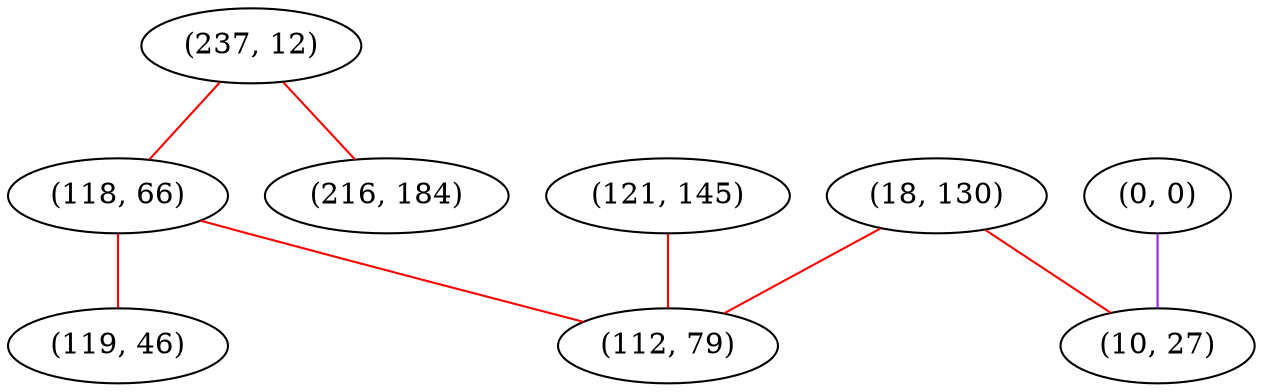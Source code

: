 graph "" {
"(237, 12)";
"(118, 66)";
"(121, 145)";
"(18, 130)";
"(0, 0)";
"(119, 46)";
"(216, 184)";
"(10, 27)";
"(112, 79)";
"(237, 12)" -- "(118, 66)"  [color=red, key=0, weight=1];
"(237, 12)" -- "(216, 184)"  [color=red, key=0, weight=1];
"(118, 66)" -- "(119, 46)"  [color=red, key=0, weight=1];
"(118, 66)" -- "(112, 79)"  [color=red, key=0, weight=1];
"(121, 145)" -- "(112, 79)"  [color=red, key=0, weight=1];
"(18, 130)" -- "(10, 27)"  [color=red, key=0, weight=1];
"(18, 130)" -- "(112, 79)"  [color=red, key=0, weight=1];
"(0, 0)" -- "(10, 27)"  [color=purple, key=0, weight=4];
}

